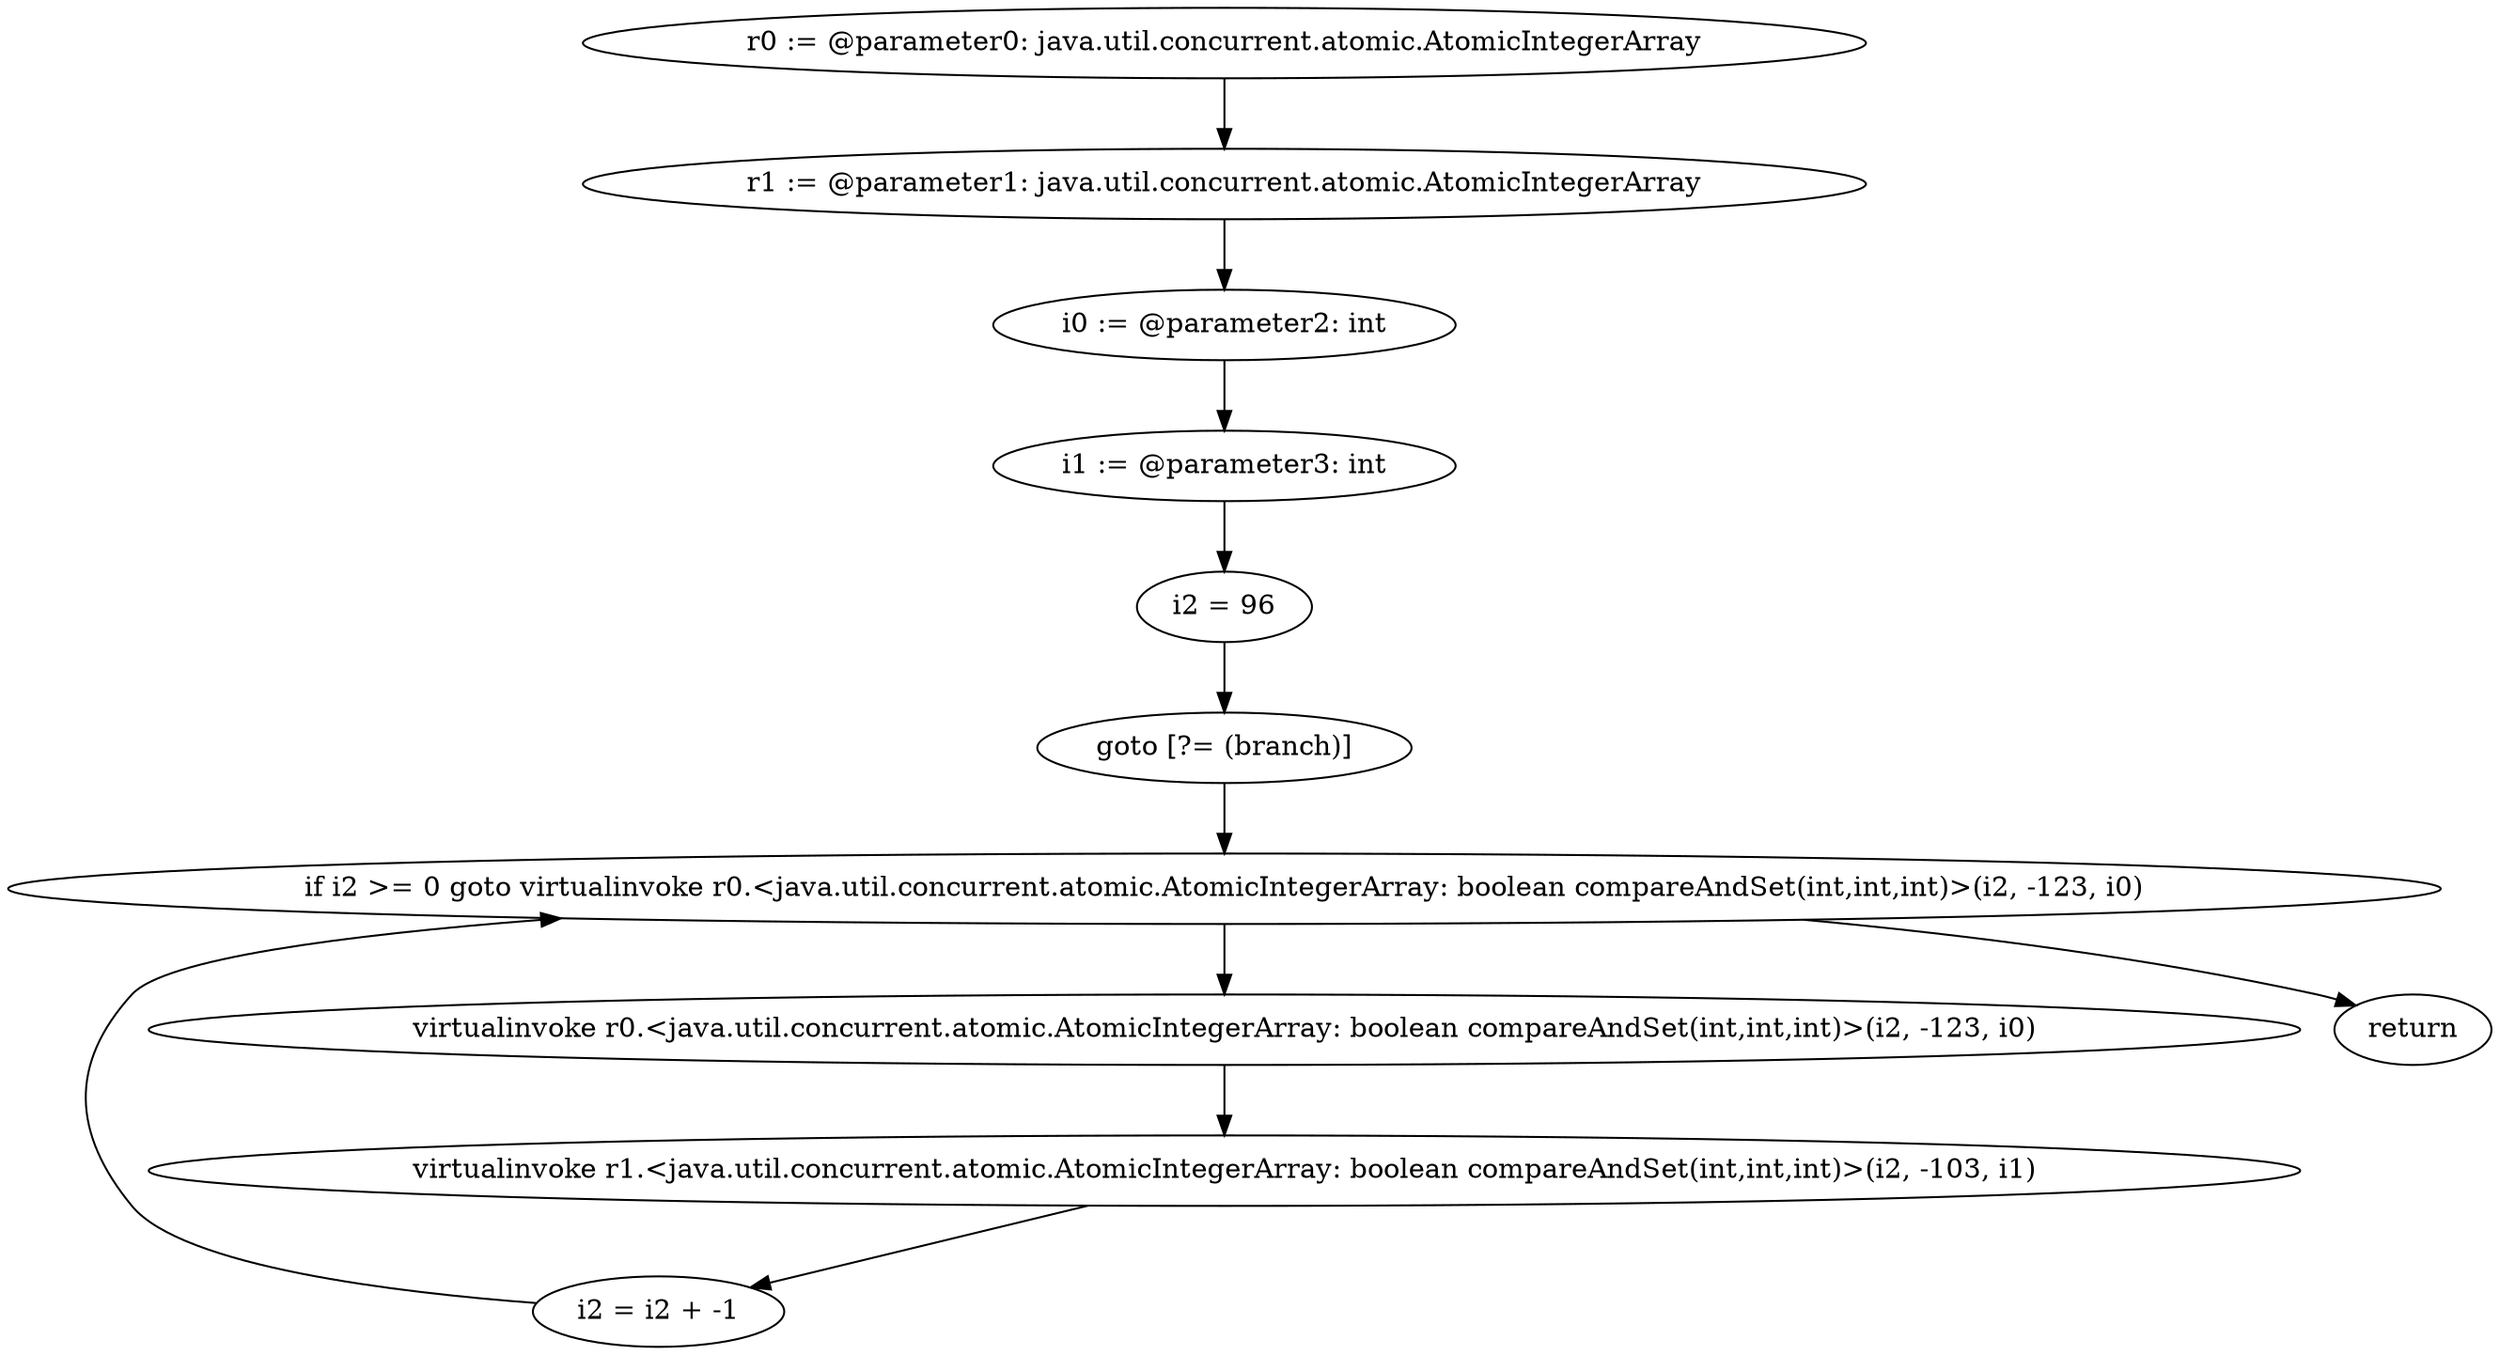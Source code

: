 digraph "unitGraph" {
    "r0 := @parameter0: java.util.concurrent.atomic.AtomicIntegerArray"
    "r1 := @parameter1: java.util.concurrent.atomic.AtomicIntegerArray"
    "i0 := @parameter2: int"
    "i1 := @parameter3: int"
    "i2 = 96"
    "goto [?= (branch)]"
    "virtualinvoke r0.<java.util.concurrent.atomic.AtomicIntegerArray: boolean compareAndSet(int,int,int)>(i2, -123, i0)"
    "virtualinvoke r1.<java.util.concurrent.atomic.AtomicIntegerArray: boolean compareAndSet(int,int,int)>(i2, -103, i1)"
    "i2 = i2 + -1"
    "if i2 >= 0 goto virtualinvoke r0.<java.util.concurrent.atomic.AtomicIntegerArray: boolean compareAndSet(int,int,int)>(i2, -123, i0)"
    "return"
    "r0 := @parameter0: java.util.concurrent.atomic.AtomicIntegerArray"->"r1 := @parameter1: java.util.concurrent.atomic.AtomicIntegerArray";
    "r1 := @parameter1: java.util.concurrent.atomic.AtomicIntegerArray"->"i0 := @parameter2: int";
    "i0 := @parameter2: int"->"i1 := @parameter3: int";
    "i1 := @parameter3: int"->"i2 = 96";
    "i2 = 96"->"goto [?= (branch)]";
    "goto [?= (branch)]"->"if i2 >= 0 goto virtualinvoke r0.<java.util.concurrent.atomic.AtomicIntegerArray: boolean compareAndSet(int,int,int)>(i2, -123, i0)";
    "virtualinvoke r0.<java.util.concurrent.atomic.AtomicIntegerArray: boolean compareAndSet(int,int,int)>(i2, -123, i0)"->"virtualinvoke r1.<java.util.concurrent.atomic.AtomicIntegerArray: boolean compareAndSet(int,int,int)>(i2, -103, i1)";
    "virtualinvoke r1.<java.util.concurrent.atomic.AtomicIntegerArray: boolean compareAndSet(int,int,int)>(i2, -103, i1)"->"i2 = i2 + -1";
    "i2 = i2 + -1"->"if i2 >= 0 goto virtualinvoke r0.<java.util.concurrent.atomic.AtomicIntegerArray: boolean compareAndSet(int,int,int)>(i2, -123, i0)";
    "if i2 >= 0 goto virtualinvoke r0.<java.util.concurrent.atomic.AtomicIntegerArray: boolean compareAndSet(int,int,int)>(i2, -123, i0)"->"return";
    "if i2 >= 0 goto virtualinvoke r0.<java.util.concurrent.atomic.AtomicIntegerArray: boolean compareAndSet(int,int,int)>(i2, -123, i0)"->"virtualinvoke r0.<java.util.concurrent.atomic.AtomicIntegerArray: boolean compareAndSet(int,int,int)>(i2, -123, i0)";
}
